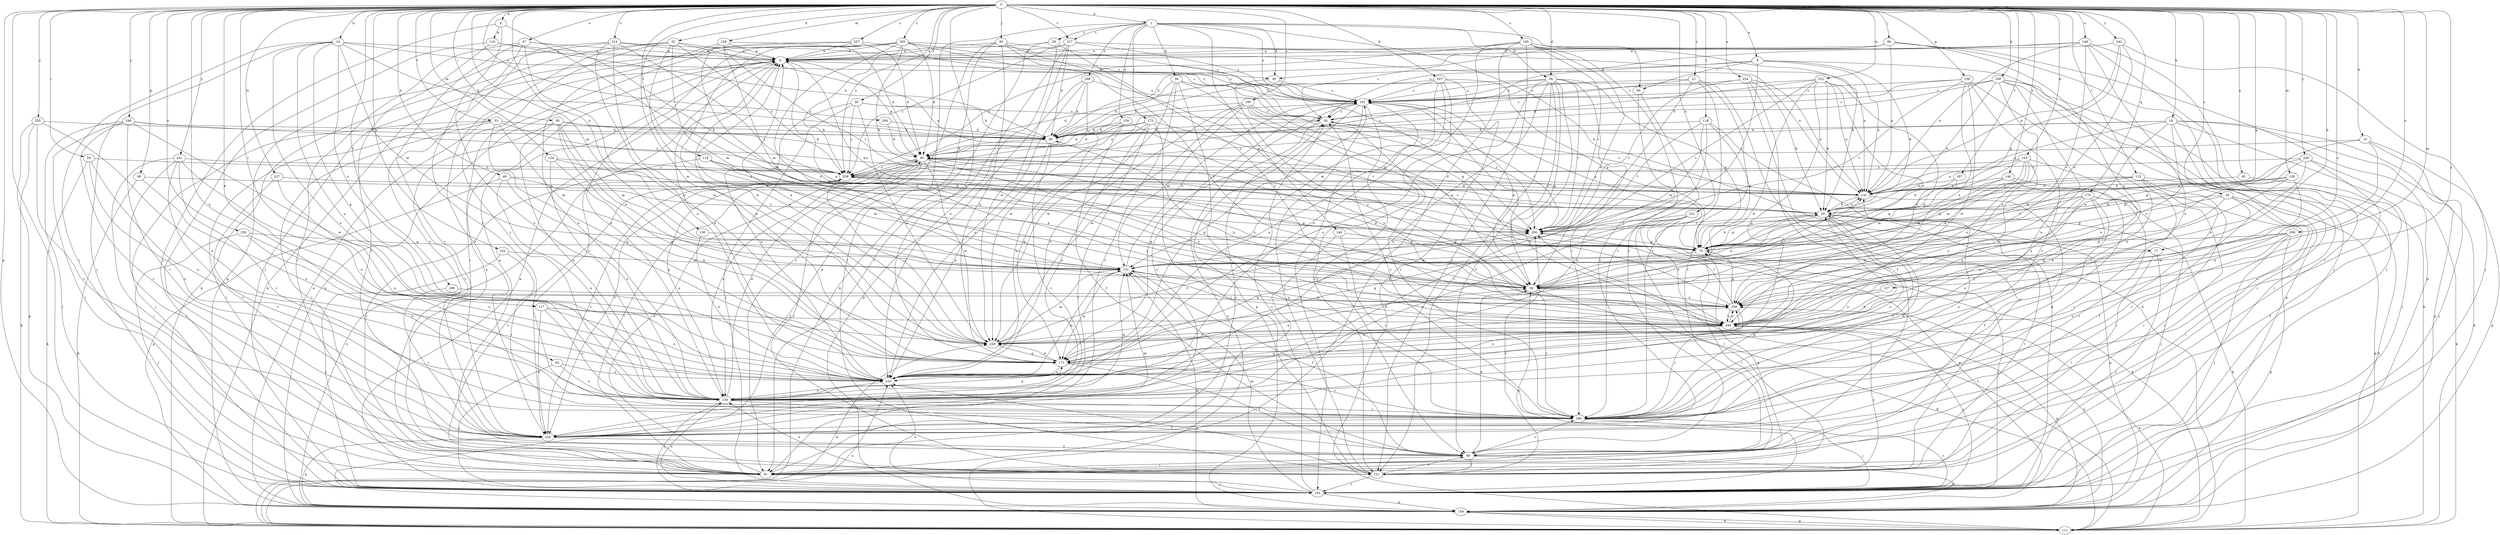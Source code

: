 strict digraph  {
0;
1;
6;
8;
9;
10;
14;
18;
20;
21;
25;
29;
30;
32;
36;
38;
39;
40;
44;
45;
47;
49;
50;
53;
58;
60;
68;
70;
77;
80;
84;
85;
90;
91;
95;
96;
101;
102;
103;
107;
108;
110;
111;
112;
115;
117;
118;
121;
124;
126;
127;
128;
131;
136;
139;
140;
141;
146;
148;
150;
158;
159;
170;
171;
172;
180;
185;
190;
191;
195;
197;
199;
200;
204;
206;
208;
210;
214;
217;
220;
222;
227;
229;
231;
234;
235;
239;
240;
241;
242;
246;
249;
255;
257;
259;
0 -> 1  [label=a];
0 -> 6  [label=a];
0 -> 8  [label=a];
0 -> 10  [label=b];
0 -> 14  [label=b];
0 -> 18  [label=b];
0 -> 21  [label=c];
0 -> 25  [label=c];
0 -> 32  [label=d];
0 -> 36  [label=d];
0 -> 44  [label=e];
0 -> 45  [label=e];
0 -> 47  [label=e];
0 -> 49  [label=e];
0 -> 53  [label=f];
0 -> 58  [label=f];
0 -> 68  [label=g];
0 -> 70  [label=g];
0 -> 77  [label=h];
0 -> 84  [label=i];
0 -> 85  [label=i];
0 -> 95  [label=j];
0 -> 96  [label=j];
0 -> 101  [label=j];
0 -> 102  [label=k];
0 -> 103  [label=k];
0 -> 107  [label=k];
0 -> 108  [label=k];
0 -> 112  [label=l];
0 -> 115  [label=l];
0 -> 117  [label=l];
0 -> 118  [label=l];
0 -> 124  [label=m];
0 -> 126  [label=m];
0 -> 127  [label=m];
0 -> 128  [label=m];
0 -> 131  [label=m];
0 -> 136  [label=n];
0 -> 146  [label=o];
0 -> 148  [label=o];
0 -> 150  [label=o];
0 -> 158  [label=p];
0 -> 159  [label=p];
0 -> 170  [label=q];
0 -> 171  [label=q];
0 -> 185  [label=s];
0 -> 190  [label=s];
0 -> 195  [label=t];
0 -> 197  [label=t];
0 -> 199  [label=t];
0 -> 204  [label=u];
0 -> 206  [label=u];
0 -> 214  [label=v];
0 -> 217  [label=v];
0 -> 222  [label=w];
0 -> 227  [label=w];
0 -> 229  [label=w];
0 -> 231  [label=x];
0 -> 234  [label=x];
0 -> 235  [label=x];
0 -> 239  [label=x];
0 -> 240  [label=y];
0 -> 241  [label=y];
0 -> 242  [label=y];
0 -> 246  [label=y];
0 -> 249  [label=y];
0 -> 255  [label=z];
0 -> 257  [label=z];
0 -> 259  [label=z];
1 -> 29  [label=c];
1 -> 36  [label=d];
1 -> 38  [label=d];
1 -> 39  [label=d];
1 -> 77  [label=h];
1 -> 90  [label=i];
1 -> 139  [label=n];
1 -> 140  [label=n];
1 -> 159  [label=p];
1 -> 172  [label=r];
1 -> 191  [label=s];
1 -> 208  [label=u];
1 -> 217  [label=v];
6 -> 101  [label=j];
6 -> 110  [label=k];
6 -> 180  [label=r];
6 -> 200  [label=t];
8 -> 20  [label=b];
8 -> 39  [label=d];
8 -> 90  [label=i];
8 -> 121  [label=l];
8 -> 141  [label=n];
8 -> 200  [label=t];
8 -> 259  [label=z];
9 -> 39  [label=d];
9 -> 50  [label=e];
9 -> 159  [label=p];
9 -> 220  [label=v];
10 -> 40  [label=d];
10 -> 70  [label=g];
10 -> 101  [label=j];
10 -> 159  [label=p];
10 -> 210  [label=u];
14 -> 9  [label=a];
14 -> 30  [label=c];
14 -> 80  [label=h];
14 -> 91  [label=i];
14 -> 101  [label=j];
14 -> 131  [label=m];
14 -> 150  [label=o];
14 -> 171  [label=q];
14 -> 210  [label=u];
14 -> 239  [label=x];
18 -> 50  [label=e];
18 -> 80  [label=h];
18 -> 101  [label=j];
18 -> 111  [label=k];
18 -> 141  [label=n];
18 -> 159  [label=p];
18 -> 220  [label=v];
18 -> 239  [label=x];
18 -> 259  [label=z];
20 -> 40  [label=d];
20 -> 50  [label=e];
20 -> 70  [label=g];
20 -> 121  [label=l];
20 -> 141  [label=n];
20 -> 150  [label=o];
20 -> 159  [label=p];
20 -> 180  [label=r];
20 -> 200  [label=t];
20 -> 259  [label=z];
21 -> 30  [label=c];
21 -> 60  [label=f];
21 -> 111  [label=k];
21 -> 150  [label=o];
21 -> 180  [label=r];
21 -> 191  [label=s];
25 -> 20  [label=b];
25 -> 70  [label=g];
25 -> 91  [label=i];
25 -> 159  [label=p];
25 -> 180  [label=r];
25 -> 239  [label=x];
29 -> 9  [label=a];
29 -> 111  [label=k];
29 -> 210  [label=u];
29 -> 249  [label=y];
30 -> 80  [label=h];
30 -> 171  [label=q];
30 -> 180  [label=r];
30 -> 200  [label=t];
32 -> 9  [label=a];
32 -> 111  [label=k];
32 -> 131  [label=m];
32 -> 141  [label=n];
32 -> 180  [label=r];
32 -> 220  [label=v];
32 -> 239  [label=x];
32 -> 259  [label=z];
36 -> 50  [label=e];
36 -> 60  [label=f];
36 -> 70  [label=g];
36 -> 80  [label=h];
36 -> 121  [label=l];
36 -> 150  [label=o];
36 -> 180  [label=r];
36 -> 191  [label=s];
36 -> 200  [label=t];
36 -> 210  [label=u];
36 -> 249  [label=y];
38 -> 70  [label=g];
38 -> 80  [label=h];
38 -> 180  [label=r];
38 -> 191  [label=s];
38 -> 220  [label=v];
38 -> 229  [label=w];
39 -> 191  [label=s];
39 -> 249  [label=y];
40 -> 9  [label=a];
40 -> 50  [label=e];
40 -> 91  [label=i];
40 -> 121  [label=l];
40 -> 150  [label=o];
40 -> 220  [label=v];
40 -> 229  [label=w];
40 -> 249  [label=y];
40 -> 259  [label=z];
44 -> 101  [label=j];
44 -> 150  [label=o];
44 -> 210  [label=u];
45 -> 60  [label=f];
45 -> 141  [label=n];
47 -> 9  [label=a];
47 -> 20  [label=b];
47 -> 91  [label=i];
47 -> 150  [label=o];
47 -> 220  [label=v];
47 -> 229  [label=w];
49 -> 141  [label=n];
49 -> 150  [label=o];
49 -> 159  [label=p];
49 -> 171  [label=q];
49 -> 200  [label=t];
50 -> 40  [label=d];
50 -> 111  [label=k];
50 -> 141  [label=n];
50 -> 180  [label=r];
50 -> 239  [label=x];
50 -> 259  [label=z];
53 -> 80  [label=h];
53 -> 91  [label=i];
53 -> 101  [label=j];
53 -> 121  [label=l];
53 -> 131  [label=m];
53 -> 141  [label=n];
53 -> 171  [label=q];
58 -> 30  [label=c];
58 -> 80  [label=h];
58 -> 101  [label=j];
58 -> 210  [label=u];
58 -> 229  [label=w];
58 -> 259  [label=z];
60 -> 9  [label=a];
60 -> 50  [label=e];
60 -> 91  [label=i];
60 -> 121  [label=l];
60 -> 159  [label=p];
60 -> 180  [label=r];
68 -> 111  [label=k];
68 -> 141  [label=n];
68 -> 210  [label=u];
70 -> 9  [label=a];
70 -> 20  [label=b];
70 -> 91  [label=i];
70 -> 101  [label=j];
70 -> 131  [label=m];
77 -> 101  [label=j];
77 -> 121  [label=l];
77 -> 131  [label=m];
80 -> 40  [label=d];
80 -> 210  [label=u];
80 -> 220  [label=v];
84 -> 111  [label=k];
84 -> 150  [label=o];
84 -> 210  [label=u];
84 -> 259  [label=z];
85 -> 40  [label=d];
85 -> 50  [label=e];
85 -> 80  [label=h];
85 -> 131  [label=m];
85 -> 150  [label=o];
85 -> 171  [label=q];
85 -> 220  [label=v];
90 -> 180  [label=r];
90 -> 220  [label=v];
91 -> 9  [label=a];
91 -> 30  [label=c];
91 -> 40  [label=d];
91 -> 70  [label=g];
91 -> 101  [label=j];
91 -> 259  [label=z];
95 -> 9  [label=a];
95 -> 70  [label=g];
95 -> 91  [label=i];
95 -> 121  [label=l];
95 -> 171  [label=q];
95 -> 200  [label=t];
95 -> 239  [label=x];
96 -> 9  [label=a];
96 -> 30  [label=c];
96 -> 80  [label=h];
96 -> 101  [label=j];
96 -> 141  [label=n];
96 -> 159  [label=p];
96 -> 249  [label=y];
101 -> 9  [label=a];
101 -> 30  [label=c];
101 -> 50  [label=e];
101 -> 131  [label=m];
101 -> 150  [label=o];
101 -> 159  [label=p];
101 -> 180  [label=r];
101 -> 210  [label=u];
102 -> 101  [label=j];
102 -> 131  [label=m];
102 -> 180  [label=r];
103 -> 50  [label=e];
103 -> 70  [label=g];
103 -> 131  [label=m];
103 -> 141  [label=n];
103 -> 171  [label=q];
103 -> 239  [label=x];
103 -> 249  [label=y];
103 -> 259  [label=z];
107 -> 40  [label=d];
107 -> 70  [label=g];
107 -> 111  [label=k];
107 -> 121  [label=l];
107 -> 131  [label=m];
107 -> 191  [label=s];
107 -> 210  [label=u];
108 -> 20  [label=b];
108 -> 80  [label=h];
108 -> 101  [label=j];
108 -> 111  [label=k];
108 -> 159  [label=p];
108 -> 191  [label=s];
108 -> 210  [label=u];
108 -> 249  [label=y];
110 -> 9  [label=a];
110 -> 60  [label=f];
110 -> 80  [label=h];
110 -> 91  [label=i];
111 -> 20  [label=b];
111 -> 159  [label=p];
111 -> 191  [label=s];
111 -> 200  [label=t];
111 -> 210  [label=u];
111 -> 229  [label=w];
112 -> 60  [label=f];
112 -> 91  [label=i];
112 -> 111  [label=k];
112 -> 131  [label=m];
112 -> 141  [label=n];
112 -> 220  [label=v];
112 -> 249  [label=y];
115 -> 50  [label=e];
115 -> 91  [label=i];
115 -> 131  [label=m];
115 -> 259  [label=z];
117 -> 150  [label=o];
117 -> 210  [label=u];
117 -> 220  [label=v];
117 -> 249  [label=y];
118 -> 70  [label=g];
118 -> 80  [label=h];
118 -> 101  [label=j];
118 -> 131  [label=m];
118 -> 150  [label=o];
118 -> 200  [label=t];
121 -> 60  [label=f];
121 -> 101  [label=j];
121 -> 150  [label=o];
121 -> 191  [label=s];
121 -> 200  [label=t];
121 -> 210  [label=u];
121 -> 249  [label=y];
124 -> 20  [label=b];
124 -> 150  [label=o];
124 -> 171  [label=q];
124 -> 259  [label=z];
126 -> 50  [label=e];
126 -> 70  [label=g];
126 -> 141  [label=n];
126 -> 229  [label=w];
126 -> 239  [label=x];
127 -> 239  [label=x];
127 -> 249  [label=y];
128 -> 9  [label=a];
128 -> 40  [label=d];
128 -> 50  [label=e];
128 -> 131  [label=m];
128 -> 150  [label=o];
128 -> 200  [label=t];
131 -> 50  [label=e];
131 -> 60  [label=f];
131 -> 171  [label=q];
131 -> 191  [label=s];
136 -> 70  [label=g];
136 -> 210  [label=u];
139 -> 40  [label=d];
139 -> 60  [label=f];
139 -> 80  [label=h];
139 -> 171  [label=q];
139 -> 249  [label=y];
140 -> 70  [label=g];
140 -> 91  [label=i];
140 -> 180  [label=r];
141 -> 20  [label=b];
141 -> 30  [label=c];
141 -> 40  [label=d];
141 -> 60  [label=f];
146 -> 70  [label=g];
146 -> 91  [label=i];
146 -> 131  [label=m];
146 -> 141  [label=n];
146 -> 180  [label=r];
148 -> 9  [label=a];
148 -> 30  [label=c];
148 -> 50  [label=e];
148 -> 101  [label=j];
148 -> 121  [label=l];
148 -> 141  [label=n];
148 -> 210  [label=u];
150 -> 20  [label=b];
150 -> 40  [label=d];
150 -> 60  [label=f];
150 -> 101  [label=j];
150 -> 131  [label=m];
150 -> 171  [label=q];
150 -> 180  [label=r];
158 -> 30  [label=c];
158 -> 180  [label=r];
158 -> 191  [label=s];
158 -> 200  [label=t];
158 -> 220  [label=v];
158 -> 229  [label=w];
158 -> 239  [label=x];
159 -> 9  [label=a];
159 -> 111  [label=k];
159 -> 131  [label=m];
159 -> 239  [label=x];
159 -> 259  [label=z];
170 -> 20  [label=b];
170 -> 101  [label=j];
170 -> 180  [label=r];
170 -> 200  [label=t];
170 -> 210  [label=u];
170 -> 220  [label=v];
170 -> 229  [label=w];
170 -> 249  [label=y];
171 -> 9  [label=a];
171 -> 50  [label=e];
171 -> 60  [label=f];
171 -> 180  [label=r];
171 -> 210  [label=u];
171 -> 229  [label=w];
171 -> 239  [label=x];
172 -> 40  [label=d];
172 -> 80  [label=h];
172 -> 91  [label=i];
172 -> 121  [label=l];
172 -> 150  [label=o];
172 -> 200  [label=t];
172 -> 210  [label=u];
180 -> 20  [label=b];
180 -> 30  [label=c];
180 -> 70  [label=g];
180 -> 101  [label=j];
180 -> 141  [label=n];
180 -> 220  [label=v];
185 -> 9  [label=a];
185 -> 20  [label=b];
185 -> 50  [label=e];
185 -> 60  [label=f];
185 -> 91  [label=i];
185 -> 121  [label=l];
185 -> 150  [label=o];
185 -> 200  [label=t];
185 -> 259  [label=z];
190 -> 30  [label=c];
190 -> 40  [label=d];
190 -> 50  [label=e];
190 -> 70  [label=g];
190 -> 131  [label=m];
190 -> 200  [label=t];
190 -> 210  [label=u];
190 -> 229  [label=w];
191 -> 30  [label=c];
191 -> 50  [label=e];
191 -> 60  [label=f];
191 -> 70  [label=g];
191 -> 101  [label=j];
191 -> 159  [label=p];
191 -> 171  [label=q];
191 -> 220  [label=v];
191 -> 259  [label=z];
195 -> 9  [label=a];
195 -> 20  [label=b];
195 -> 30  [label=c];
195 -> 40  [label=d];
195 -> 91  [label=i];
195 -> 141  [label=n];
195 -> 150  [label=o];
195 -> 191  [label=s];
195 -> 229  [label=w];
195 -> 239  [label=x];
195 -> 259  [label=z];
197 -> 20  [label=b];
197 -> 91  [label=i];
197 -> 141  [label=n];
199 -> 220  [label=v];
199 -> 239  [label=x];
200 -> 70  [label=g];
200 -> 171  [label=q];
204 -> 40  [label=d];
204 -> 80  [label=h];
206 -> 50  [label=e];
206 -> 70  [label=g];
206 -> 101  [label=j];
206 -> 150  [label=o];
206 -> 159  [label=p];
206 -> 249  [label=y];
208 -> 80  [label=h];
208 -> 159  [label=p];
208 -> 191  [label=s];
208 -> 210  [label=u];
208 -> 229  [label=w];
210 -> 9  [label=a];
210 -> 131  [label=m];
210 -> 150  [label=o];
210 -> 239  [label=x];
214 -> 9  [label=a];
214 -> 159  [label=p];
214 -> 191  [label=s];
214 -> 200  [label=t];
214 -> 210  [label=u];
214 -> 220  [label=v];
214 -> 229  [label=w];
217 -> 9  [label=a];
217 -> 80  [label=h];
217 -> 91  [label=i];
217 -> 141  [label=n];
217 -> 191  [label=s];
217 -> 229  [label=w];
217 -> 259  [label=z];
220 -> 60  [label=f];
220 -> 131  [label=m];
220 -> 159  [label=p];
222 -> 20  [label=b];
222 -> 50  [label=e];
222 -> 80  [label=h];
222 -> 141  [label=n];
222 -> 171  [label=q];
222 -> 191  [label=s];
222 -> 200  [label=t];
222 -> 229  [label=w];
222 -> 249  [label=y];
227 -> 141  [label=n];
227 -> 150  [label=o];
227 -> 220  [label=v];
229 -> 9  [label=a];
229 -> 131  [label=m];
229 -> 171  [label=q];
229 -> 200  [label=t];
229 -> 259  [label=z];
231 -> 111  [label=k];
231 -> 121  [label=l];
231 -> 150  [label=o];
231 -> 159  [label=p];
231 -> 171  [label=q];
231 -> 200  [label=t];
231 -> 249  [label=y];
234 -> 20  [label=b];
234 -> 60  [label=f];
234 -> 121  [label=l];
234 -> 141  [label=n];
234 -> 191  [label=s];
234 -> 200  [label=t];
235 -> 70  [label=g];
235 -> 101  [label=j];
235 -> 150  [label=o];
235 -> 210  [label=u];
239 -> 70  [label=g];
239 -> 180  [label=r];
239 -> 191  [label=s];
239 -> 200  [label=t];
239 -> 249  [label=y];
240 -> 20  [label=b];
240 -> 70  [label=g];
240 -> 111  [label=k];
240 -> 180  [label=r];
240 -> 239  [label=x];
240 -> 259  [label=z];
241 -> 91  [label=i];
241 -> 121  [label=l];
241 -> 180  [label=r];
241 -> 210  [label=u];
241 -> 220  [label=v];
241 -> 259  [label=z];
242 -> 9  [label=a];
242 -> 50  [label=e];
242 -> 70  [label=g];
242 -> 101  [label=j];
242 -> 141  [label=n];
246 -> 80  [label=h];
246 -> 91  [label=i];
246 -> 101  [label=j];
246 -> 180  [label=r];
246 -> 220  [label=v];
246 -> 229  [label=w];
246 -> 259  [label=z];
249 -> 9  [label=a];
249 -> 80  [label=h];
249 -> 101  [label=j];
249 -> 111  [label=k];
249 -> 131  [label=m];
249 -> 159  [label=p];
249 -> 210  [label=u];
249 -> 229  [label=w];
249 -> 239  [label=x];
255 -> 80  [label=h];
255 -> 111  [label=k];
255 -> 159  [label=p];
255 -> 210  [label=u];
255 -> 220  [label=v];
257 -> 9  [label=a];
257 -> 30  [label=c];
257 -> 40  [label=d];
257 -> 101  [label=j];
257 -> 111  [label=k];
259 -> 141  [label=n];
259 -> 150  [label=o];
259 -> 220  [label=v];
259 -> 249  [label=y];
}
